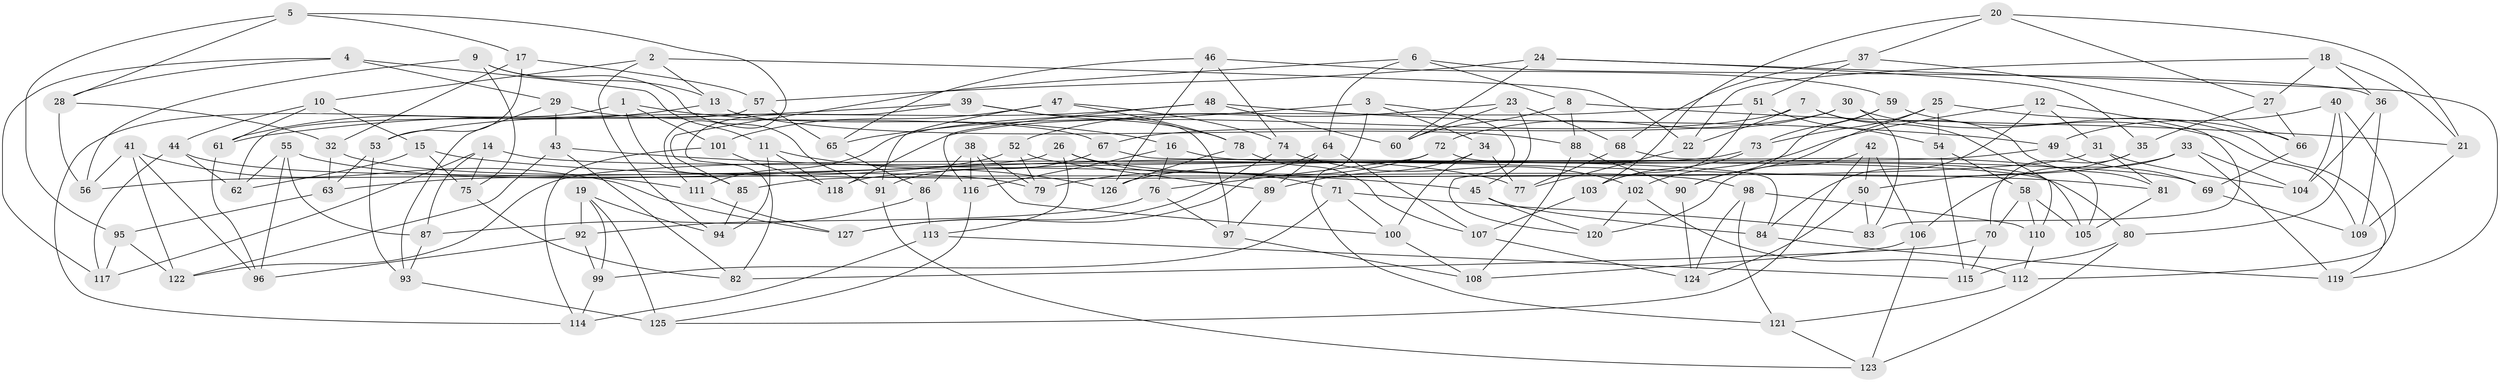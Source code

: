 // coarse degree distribution, {5: 0.075, 4: 0.3875, 6: 0.5125, 3: 0.025}
// Generated by graph-tools (version 1.1) at 2025/42/03/06/25 10:42:20]
// undirected, 127 vertices, 254 edges
graph export_dot {
graph [start="1"]
  node [color=gray90,style=filled];
  1;
  2;
  3;
  4;
  5;
  6;
  7;
  8;
  9;
  10;
  11;
  12;
  13;
  14;
  15;
  16;
  17;
  18;
  19;
  20;
  21;
  22;
  23;
  24;
  25;
  26;
  27;
  28;
  29;
  30;
  31;
  32;
  33;
  34;
  35;
  36;
  37;
  38;
  39;
  40;
  41;
  42;
  43;
  44;
  45;
  46;
  47;
  48;
  49;
  50;
  51;
  52;
  53;
  54;
  55;
  56;
  57;
  58;
  59;
  60;
  61;
  62;
  63;
  64;
  65;
  66;
  67;
  68;
  69;
  70;
  71;
  72;
  73;
  74;
  75;
  76;
  77;
  78;
  79;
  80;
  81;
  82;
  83;
  84;
  85;
  86;
  87;
  88;
  89;
  90;
  91;
  92;
  93;
  94;
  95;
  96;
  97;
  98;
  99;
  100;
  101;
  102;
  103;
  104;
  105;
  106;
  107;
  108;
  109;
  110;
  111;
  112;
  113;
  114;
  115;
  116;
  117;
  118;
  119;
  120;
  121;
  122;
  123;
  124;
  125;
  126;
  127;
  1 -- 85;
  1 -- 16;
  1 -- 101;
  1 -- 114;
  2 -- 22;
  2 -- 94;
  2 -- 10;
  2 -- 13;
  3 -- 65;
  3 -- 120;
  3 -- 34;
  3 -- 121;
  4 -- 28;
  4 -- 29;
  4 -- 117;
  4 -- 11;
  5 -- 111;
  5 -- 95;
  5 -- 17;
  5 -- 28;
  6 -- 36;
  6 -- 64;
  6 -- 8;
  6 -- 85;
  7 -- 81;
  7 -- 118;
  7 -- 22;
  7 -- 110;
  8 -- 21;
  8 -- 60;
  8 -- 88;
  9 -- 13;
  9 -- 56;
  9 -- 91;
  9 -- 75;
  10 -- 44;
  10 -- 61;
  10 -- 15;
  11 -- 118;
  11 -- 126;
  11 -- 94;
  12 -- 31;
  12 -- 83;
  12 -- 84;
  12 -- 102;
  13 -- 88;
  13 -- 61;
  14 -- 75;
  14 -- 117;
  14 -- 69;
  14 -- 87;
  15 -- 75;
  15 -- 81;
  15 -- 62;
  16 -- 76;
  16 -- 116;
  16 -- 80;
  17 -- 32;
  17 -- 53;
  17 -- 57;
  18 -- 36;
  18 -- 21;
  18 -- 27;
  18 -- 22;
  19 -- 92;
  19 -- 125;
  19 -- 94;
  19 -- 99;
  20 -- 37;
  20 -- 21;
  20 -- 27;
  20 -- 103;
  21 -- 109;
  22 -- 77;
  23 -- 52;
  23 -- 68;
  23 -- 60;
  23 -- 45;
  24 -- 60;
  24 -- 35;
  24 -- 57;
  24 -- 119;
  25 -- 73;
  25 -- 66;
  25 -- 54;
  25 -- 90;
  26 -- 98;
  26 -- 113;
  26 -- 71;
  26 -- 56;
  27 -- 35;
  27 -- 66;
  28 -- 56;
  28 -- 32;
  29 -- 67;
  29 -- 93;
  29 -- 43;
  30 -- 109;
  30 -- 72;
  30 -- 67;
  30 -- 83;
  31 -- 85;
  31 -- 104;
  31 -- 81;
  32 -- 63;
  32 -- 79;
  33 -- 119;
  33 -- 106;
  33 -- 104;
  33 -- 126;
  34 -- 89;
  34 -- 100;
  34 -- 77;
  35 -- 70;
  35 -- 50;
  36 -- 104;
  36 -- 109;
  37 -- 51;
  37 -- 66;
  37 -- 68;
  38 -- 100;
  38 -- 79;
  38 -- 86;
  38 -- 116;
  39 -- 78;
  39 -- 61;
  39 -- 82;
  39 -- 97;
  40 -- 112;
  40 -- 80;
  40 -- 49;
  40 -- 104;
  41 -- 122;
  41 -- 56;
  41 -- 96;
  41 -- 127;
  42 -- 106;
  42 -- 50;
  42 -- 120;
  42 -- 125;
  43 -- 45;
  43 -- 122;
  43 -- 82;
  44 -- 117;
  44 -- 111;
  44 -- 62;
  45 -- 84;
  45 -- 120;
  46 -- 65;
  46 -- 126;
  46 -- 74;
  46 -- 59;
  47 -- 91;
  47 -- 74;
  47 -- 101;
  47 -- 78;
  48 -- 53;
  48 -- 116;
  48 -- 60;
  48 -- 49;
  49 -- 69;
  49 -- 118;
  50 -- 124;
  50 -- 83;
  51 -- 111;
  51 -- 54;
  51 -- 103;
  52 -- 79;
  52 -- 89;
  52 -- 63;
  53 -- 63;
  53 -- 93;
  54 -- 58;
  54 -- 115;
  55 -- 62;
  55 -- 96;
  55 -- 77;
  55 -- 87;
  57 -- 65;
  57 -- 62;
  58 -- 105;
  58 -- 70;
  58 -- 110;
  59 -- 119;
  59 -- 73;
  59 -- 90;
  61 -- 96;
  63 -- 95;
  64 -- 89;
  64 -- 127;
  64 -- 107;
  65 -- 86;
  66 -- 69;
  67 -- 91;
  67 -- 84;
  68 -- 77;
  68 -- 105;
  69 -- 109;
  70 -- 115;
  70 -- 82;
  71 -- 100;
  71 -- 83;
  71 -- 99;
  72 -- 105;
  72 -- 76;
  72 -- 79;
  73 -- 122;
  73 -- 103;
  74 -- 127;
  74 -- 102;
  75 -- 82;
  76 -- 92;
  76 -- 97;
  78 -- 107;
  78 -- 126;
  80 -- 123;
  80 -- 115;
  81 -- 105;
  84 -- 119;
  85 -- 94;
  86 -- 113;
  86 -- 87;
  87 -- 93;
  88 -- 90;
  88 -- 108;
  89 -- 97;
  90 -- 124;
  91 -- 123;
  92 -- 96;
  92 -- 99;
  93 -- 125;
  95 -- 117;
  95 -- 122;
  97 -- 108;
  98 -- 124;
  98 -- 110;
  98 -- 121;
  99 -- 114;
  100 -- 108;
  101 -- 118;
  101 -- 114;
  102 -- 120;
  102 -- 112;
  103 -- 107;
  106 -- 123;
  106 -- 108;
  107 -- 124;
  110 -- 112;
  111 -- 127;
  112 -- 121;
  113 -- 115;
  113 -- 114;
  116 -- 125;
  121 -- 123;
}
